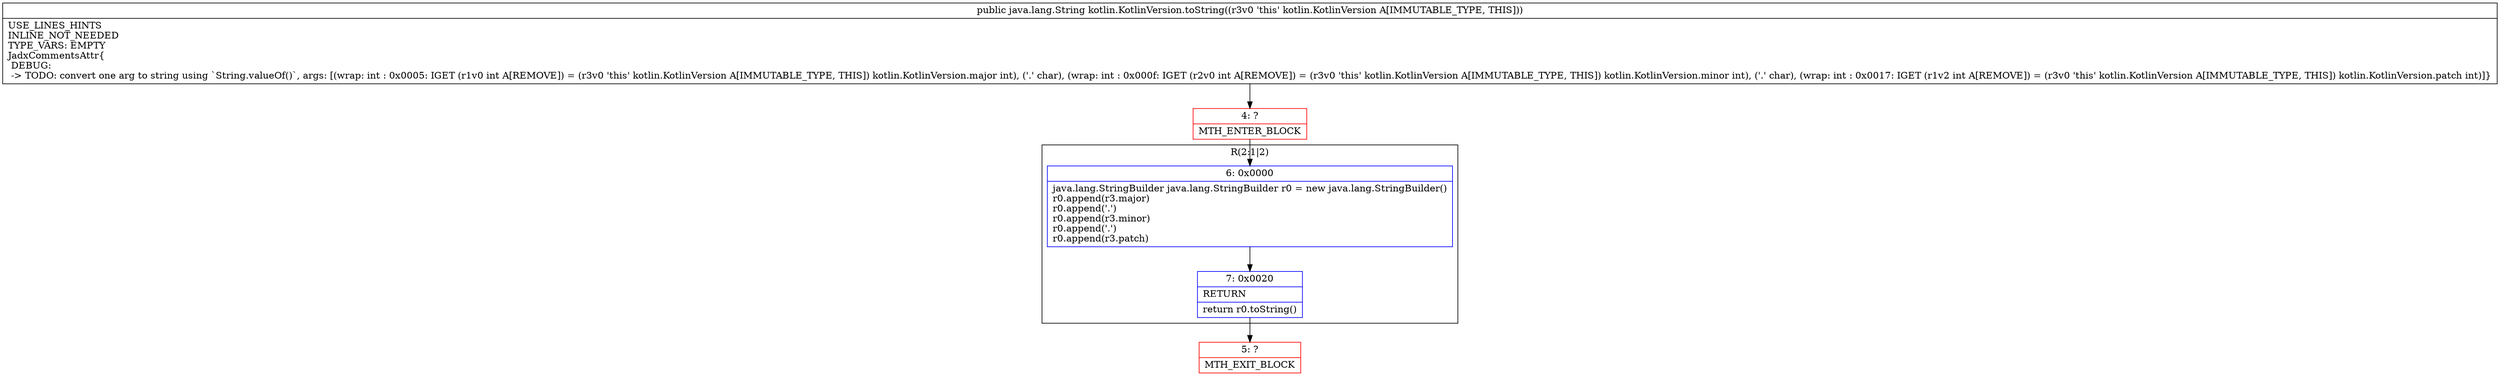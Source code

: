 digraph "CFG forkotlin.KotlinVersion.toString()Ljava\/lang\/String;" {
subgraph cluster_Region_1644823820 {
label = "R(2:1|2)";
node [shape=record,color=blue];
Node_6 [shape=record,label="{6\:\ 0x0000|java.lang.StringBuilder java.lang.StringBuilder r0 = new java.lang.StringBuilder()\lr0.append(r3.major)\lr0.append('.')\lr0.append(r3.minor)\lr0.append('.')\lr0.append(r3.patch)\l}"];
Node_7 [shape=record,label="{7\:\ 0x0020|RETURN\l|return r0.toString()\l}"];
}
Node_4 [shape=record,color=red,label="{4\:\ ?|MTH_ENTER_BLOCK\l}"];
Node_5 [shape=record,color=red,label="{5\:\ ?|MTH_EXIT_BLOCK\l}"];
MethodNode[shape=record,label="{public java.lang.String kotlin.KotlinVersion.toString((r3v0 'this' kotlin.KotlinVersion A[IMMUTABLE_TYPE, THIS]))  | USE_LINES_HINTS\lINLINE_NOT_NEEDED\lTYPE_VARS: EMPTY\lJadxCommentsAttr\{\l DEBUG: \l \-\> TODO: convert one arg to string using `String.valueOf()`, args: [(wrap: int : 0x0005: IGET  (r1v0 int A[REMOVE]) = (r3v0 'this' kotlin.KotlinVersion A[IMMUTABLE_TYPE, THIS]) kotlin.KotlinVersion.major int), ('.' char), (wrap: int : 0x000f: IGET  (r2v0 int A[REMOVE]) = (r3v0 'this' kotlin.KotlinVersion A[IMMUTABLE_TYPE, THIS]) kotlin.KotlinVersion.minor int), ('.' char), (wrap: int : 0x0017: IGET  (r1v2 int A[REMOVE]) = (r3v0 'this' kotlin.KotlinVersion A[IMMUTABLE_TYPE, THIS]) kotlin.KotlinVersion.patch int)]\}\l}"];
MethodNode -> Node_4;Node_6 -> Node_7;
Node_7 -> Node_5;
Node_4 -> Node_6;
}

